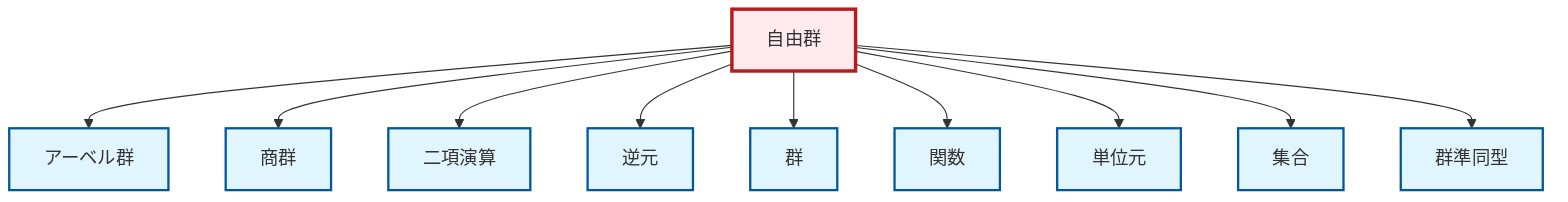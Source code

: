 graph TD
    classDef definition fill:#e1f5fe,stroke:#01579b,stroke-width:2px
    classDef theorem fill:#f3e5f5,stroke:#4a148c,stroke-width:2px
    classDef axiom fill:#fff3e0,stroke:#e65100,stroke-width:2px
    classDef example fill:#e8f5e9,stroke:#1b5e20,stroke-width:2px
    classDef current fill:#ffebee,stroke:#b71c1c,stroke-width:3px
    def-abelian-group["アーベル群"]:::definition
    def-group["群"]:::definition
    def-identity-element["単位元"]:::definition
    def-function["関数"]:::definition
    def-inverse-element["逆元"]:::definition
    def-free-group["自由群"]:::definition
    def-homomorphism["群準同型"]:::definition
    def-set["集合"]:::definition
    def-quotient-group["商群"]:::definition
    def-binary-operation["二項演算"]:::definition
    def-free-group --> def-abelian-group
    def-free-group --> def-quotient-group
    def-free-group --> def-binary-operation
    def-free-group --> def-inverse-element
    def-free-group --> def-group
    def-free-group --> def-function
    def-free-group --> def-identity-element
    def-free-group --> def-set
    def-free-group --> def-homomorphism
    class def-free-group current